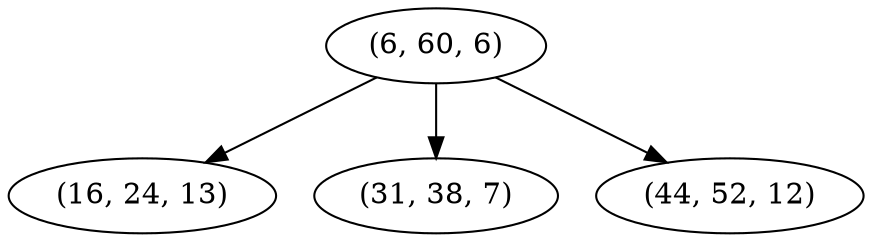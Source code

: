 digraph tree {
    "(6, 60, 6)";
    "(16, 24, 13)";
    "(31, 38, 7)";
    "(44, 52, 12)";
    "(6, 60, 6)" -> "(16, 24, 13)";
    "(6, 60, 6)" -> "(31, 38, 7)";
    "(6, 60, 6)" -> "(44, 52, 12)";
}
